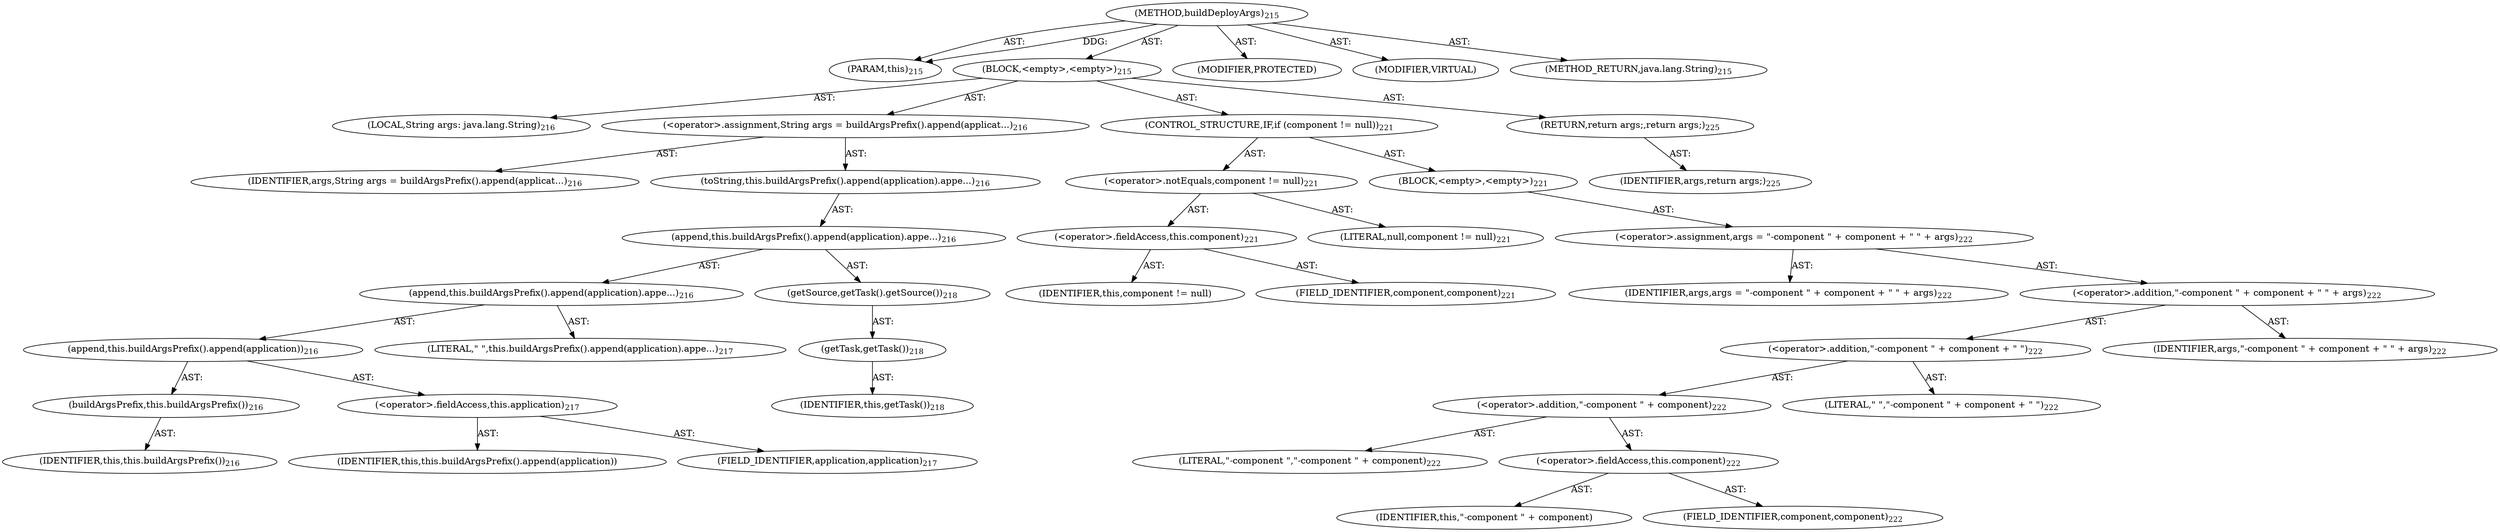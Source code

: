 digraph "buildDeployArgs" {  
"111669149701" [label = <(METHOD,buildDeployArgs)<SUB>215</SUB>> ]
"115964116997" [label = <(PARAM,this)<SUB>215</SUB>> ]
"25769803797" [label = <(BLOCK,&lt;empty&gt;,&lt;empty&gt;)<SUB>215</SUB>> ]
"94489280525" [label = <(LOCAL,String args: java.lang.String)<SUB>216</SUB>> ]
"30064771192" [label = <(&lt;operator&gt;.assignment,String args = buildArgsPrefix().append(applicat...)<SUB>216</SUB>> ]
"68719476829" [label = <(IDENTIFIER,args,String args = buildArgsPrefix().append(applicat...)<SUB>216</SUB>> ]
"30064771193" [label = <(toString,this.buildArgsPrefix().append(application).appe...)<SUB>216</SUB>> ]
"30064771194" [label = <(append,this.buildArgsPrefix().append(application).appe...)<SUB>216</SUB>> ]
"30064771195" [label = <(append,this.buildArgsPrefix().append(application).appe...)<SUB>216</SUB>> ]
"30064771196" [label = <(append,this.buildArgsPrefix().append(application))<SUB>216</SUB>> ]
"30064771197" [label = <(buildArgsPrefix,this.buildArgsPrefix())<SUB>216</SUB>> ]
"68719476754" [label = <(IDENTIFIER,this,this.buildArgsPrefix())<SUB>216</SUB>> ]
"30064771198" [label = <(&lt;operator&gt;.fieldAccess,this.application)<SUB>217</SUB>> ]
"68719476830" [label = <(IDENTIFIER,this,this.buildArgsPrefix().append(application))> ]
"55834574855" [label = <(FIELD_IDENTIFIER,application,application)<SUB>217</SUB>> ]
"90194313247" [label = <(LITERAL,&quot; &quot;,this.buildArgsPrefix().append(application).appe...)<SUB>217</SUB>> ]
"30064771199" [label = <(getSource,getTask().getSource())<SUB>218</SUB>> ]
"30064771200" [label = <(getTask,getTask())<SUB>218</SUB>> ]
"68719476753" [label = <(IDENTIFIER,this,getTask())<SUB>218</SUB>> ]
"47244640268" [label = <(CONTROL_STRUCTURE,IF,if (component != null))<SUB>221</SUB>> ]
"30064771201" [label = <(&lt;operator&gt;.notEquals,component != null)<SUB>221</SUB>> ]
"30064771202" [label = <(&lt;operator&gt;.fieldAccess,this.component)<SUB>221</SUB>> ]
"68719476831" [label = <(IDENTIFIER,this,component != null)> ]
"55834574856" [label = <(FIELD_IDENTIFIER,component,component)<SUB>221</SUB>> ]
"90194313248" [label = <(LITERAL,null,component != null)<SUB>221</SUB>> ]
"25769803798" [label = <(BLOCK,&lt;empty&gt;,&lt;empty&gt;)<SUB>221</SUB>> ]
"30064771203" [label = <(&lt;operator&gt;.assignment,args = &quot;-component &quot; + component + &quot; &quot; + args)<SUB>222</SUB>> ]
"68719476832" [label = <(IDENTIFIER,args,args = &quot;-component &quot; + component + &quot; &quot; + args)<SUB>222</SUB>> ]
"30064771204" [label = <(&lt;operator&gt;.addition,&quot;-component &quot; + component + &quot; &quot; + args)<SUB>222</SUB>> ]
"30064771205" [label = <(&lt;operator&gt;.addition,&quot;-component &quot; + component + &quot; &quot;)<SUB>222</SUB>> ]
"30064771206" [label = <(&lt;operator&gt;.addition,&quot;-component &quot; + component)<SUB>222</SUB>> ]
"90194313249" [label = <(LITERAL,&quot;-component &quot;,&quot;-component &quot; + component)<SUB>222</SUB>> ]
"30064771207" [label = <(&lt;operator&gt;.fieldAccess,this.component)<SUB>222</SUB>> ]
"68719476833" [label = <(IDENTIFIER,this,&quot;-component &quot; + component)> ]
"55834574857" [label = <(FIELD_IDENTIFIER,component,component)<SUB>222</SUB>> ]
"90194313250" [label = <(LITERAL,&quot; &quot;,&quot;-component &quot; + component + &quot; &quot;)<SUB>222</SUB>> ]
"68719476834" [label = <(IDENTIFIER,args,&quot;-component &quot; + component + &quot; &quot; + args)<SUB>222</SUB>> ]
"146028888067" [label = <(RETURN,return args;,return args;)<SUB>225</SUB>> ]
"68719476835" [label = <(IDENTIFIER,args,return args;)<SUB>225</SUB>> ]
"133143986193" [label = <(MODIFIER,PROTECTED)> ]
"133143986194" [label = <(MODIFIER,VIRTUAL)> ]
"128849018885" [label = <(METHOD_RETURN,java.lang.String)<SUB>215</SUB>> ]
  "111669149701" -> "115964116997"  [ label = "AST: "] 
  "111669149701" -> "25769803797"  [ label = "AST: "] 
  "111669149701" -> "133143986193"  [ label = "AST: "] 
  "111669149701" -> "133143986194"  [ label = "AST: "] 
  "111669149701" -> "128849018885"  [ label = "AST: "] 
  "25769803797" -> "94489280525"  [ label = "AST: "] 
  "25769803797" -> "30064771192"  [ label = "AST: "] 
  "25769803797" -> "47244640268"  [ label = "AST: "] 
  "25769803797" -> "146028888067"  [ label = "AST: "] 
  "30064771192" -> "68719476829"  [ label = "AST: "] 
  "30064771192" -> "30064771193"  [ label = "AST: "] 
  "30064771193" -> "30064771194"  [ label = "AST: "] 
  "30064771194" -> "30064771195"  [ label = "AST: "] 
  "30064771194" -> "30064771199"  [ label = "AST: "] 
  "30064771195" -> "30064771196"  [ label = "AST: "] 
  "30064771195" -> "90194313247"  [ label = "AST: "] 
  "30064771196" -> "30064771197"  [ label = "AST: "] 
  "30064771196" -> "30064771198"  [ label = "AST: "] 
  "30064771197" -> "68719476754"  [ label = "AST: "] 
  "30064771198" -> "68719476830"  [ label = "AST: "] 
  "30064771198" -> "55834574855"  [ label = "AST: "] 
  "30064771199" -> "30064771200"  [ label = "AST: "] 
  "30064771200" -> "68719476753"  [ label = "AST: "] 
  "47244640268" -> "30064771201"  [ label = "AST: "] 
  "47244640268" -> "25769803798"  [ label = "AST: "] 
  "30064771201" -> "30064771202"  [ label = "AST: "] 
  "30064771201" -> "90194313248"  [ label = "AST: "] 
  "30064771202" -> "68719476831"  [ label = "AST: "] 
  "30064771202" -> "55834574856"  [ label = "AST: "] 
  "25769803798" -> "30064771203"  [ label = "AST: "] 
  "30064771203" -> "68719476832"  [ label = "AST: "] 
  "30064771203" -> "30064771204"  [ label = "AST: "] 
  "30064771204" -> "30064771205"  [ label = "AST: "] 
  "30064771204" -> "68719476834"  [ label = "AST: "] 
  "30064771205" -> "30064771206"  [ label = "AST: "] 
  "30064771205" -> "90194313250"  [ label = "AST: "] 
  "30064771206" -> "90194313249"  [ label = "AST: "] 
  "30064771206" -> "30064771207"  [ label = "AST: "] 
  "30064771207" -> "68719476833"  [ label = "AST: "] 
  "30064771207" -> "55834574857"  [ label = "AST: "] 
  "146028888067" -> "68719476835"  [ label = "AST: "] 
  "111669149701" -> "115964116997"  [ label = "DDG: "] 
}
